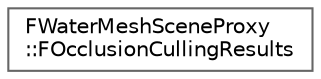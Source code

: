 digraph "Graphical Class Hierarchy"
{
 // INTERACTIVE_SVG=YES
 // LATEX_PDF_SIZE
  bgcolor="transparent";
  edge [fontname=Helvetica,fontsize=10,labelfontname=Helvetica,labelfontsize=10];
  node [fontname=Helvetica,fontsize=10,shape=box,height=0.2,width=0.4];
  rankdir="LR";
  Node0 [id="Node000000",label="FWaterMeshSceneProxy\l::FOcclusionCullingResults",height=0.2,width=0.4,color="grey40", fillcolor="white", style="filled",URL="$d3/dab/structFWaterMeshSceneProxy_1_1FOcclusionCullingResults.html",tooltip=" "];
}
